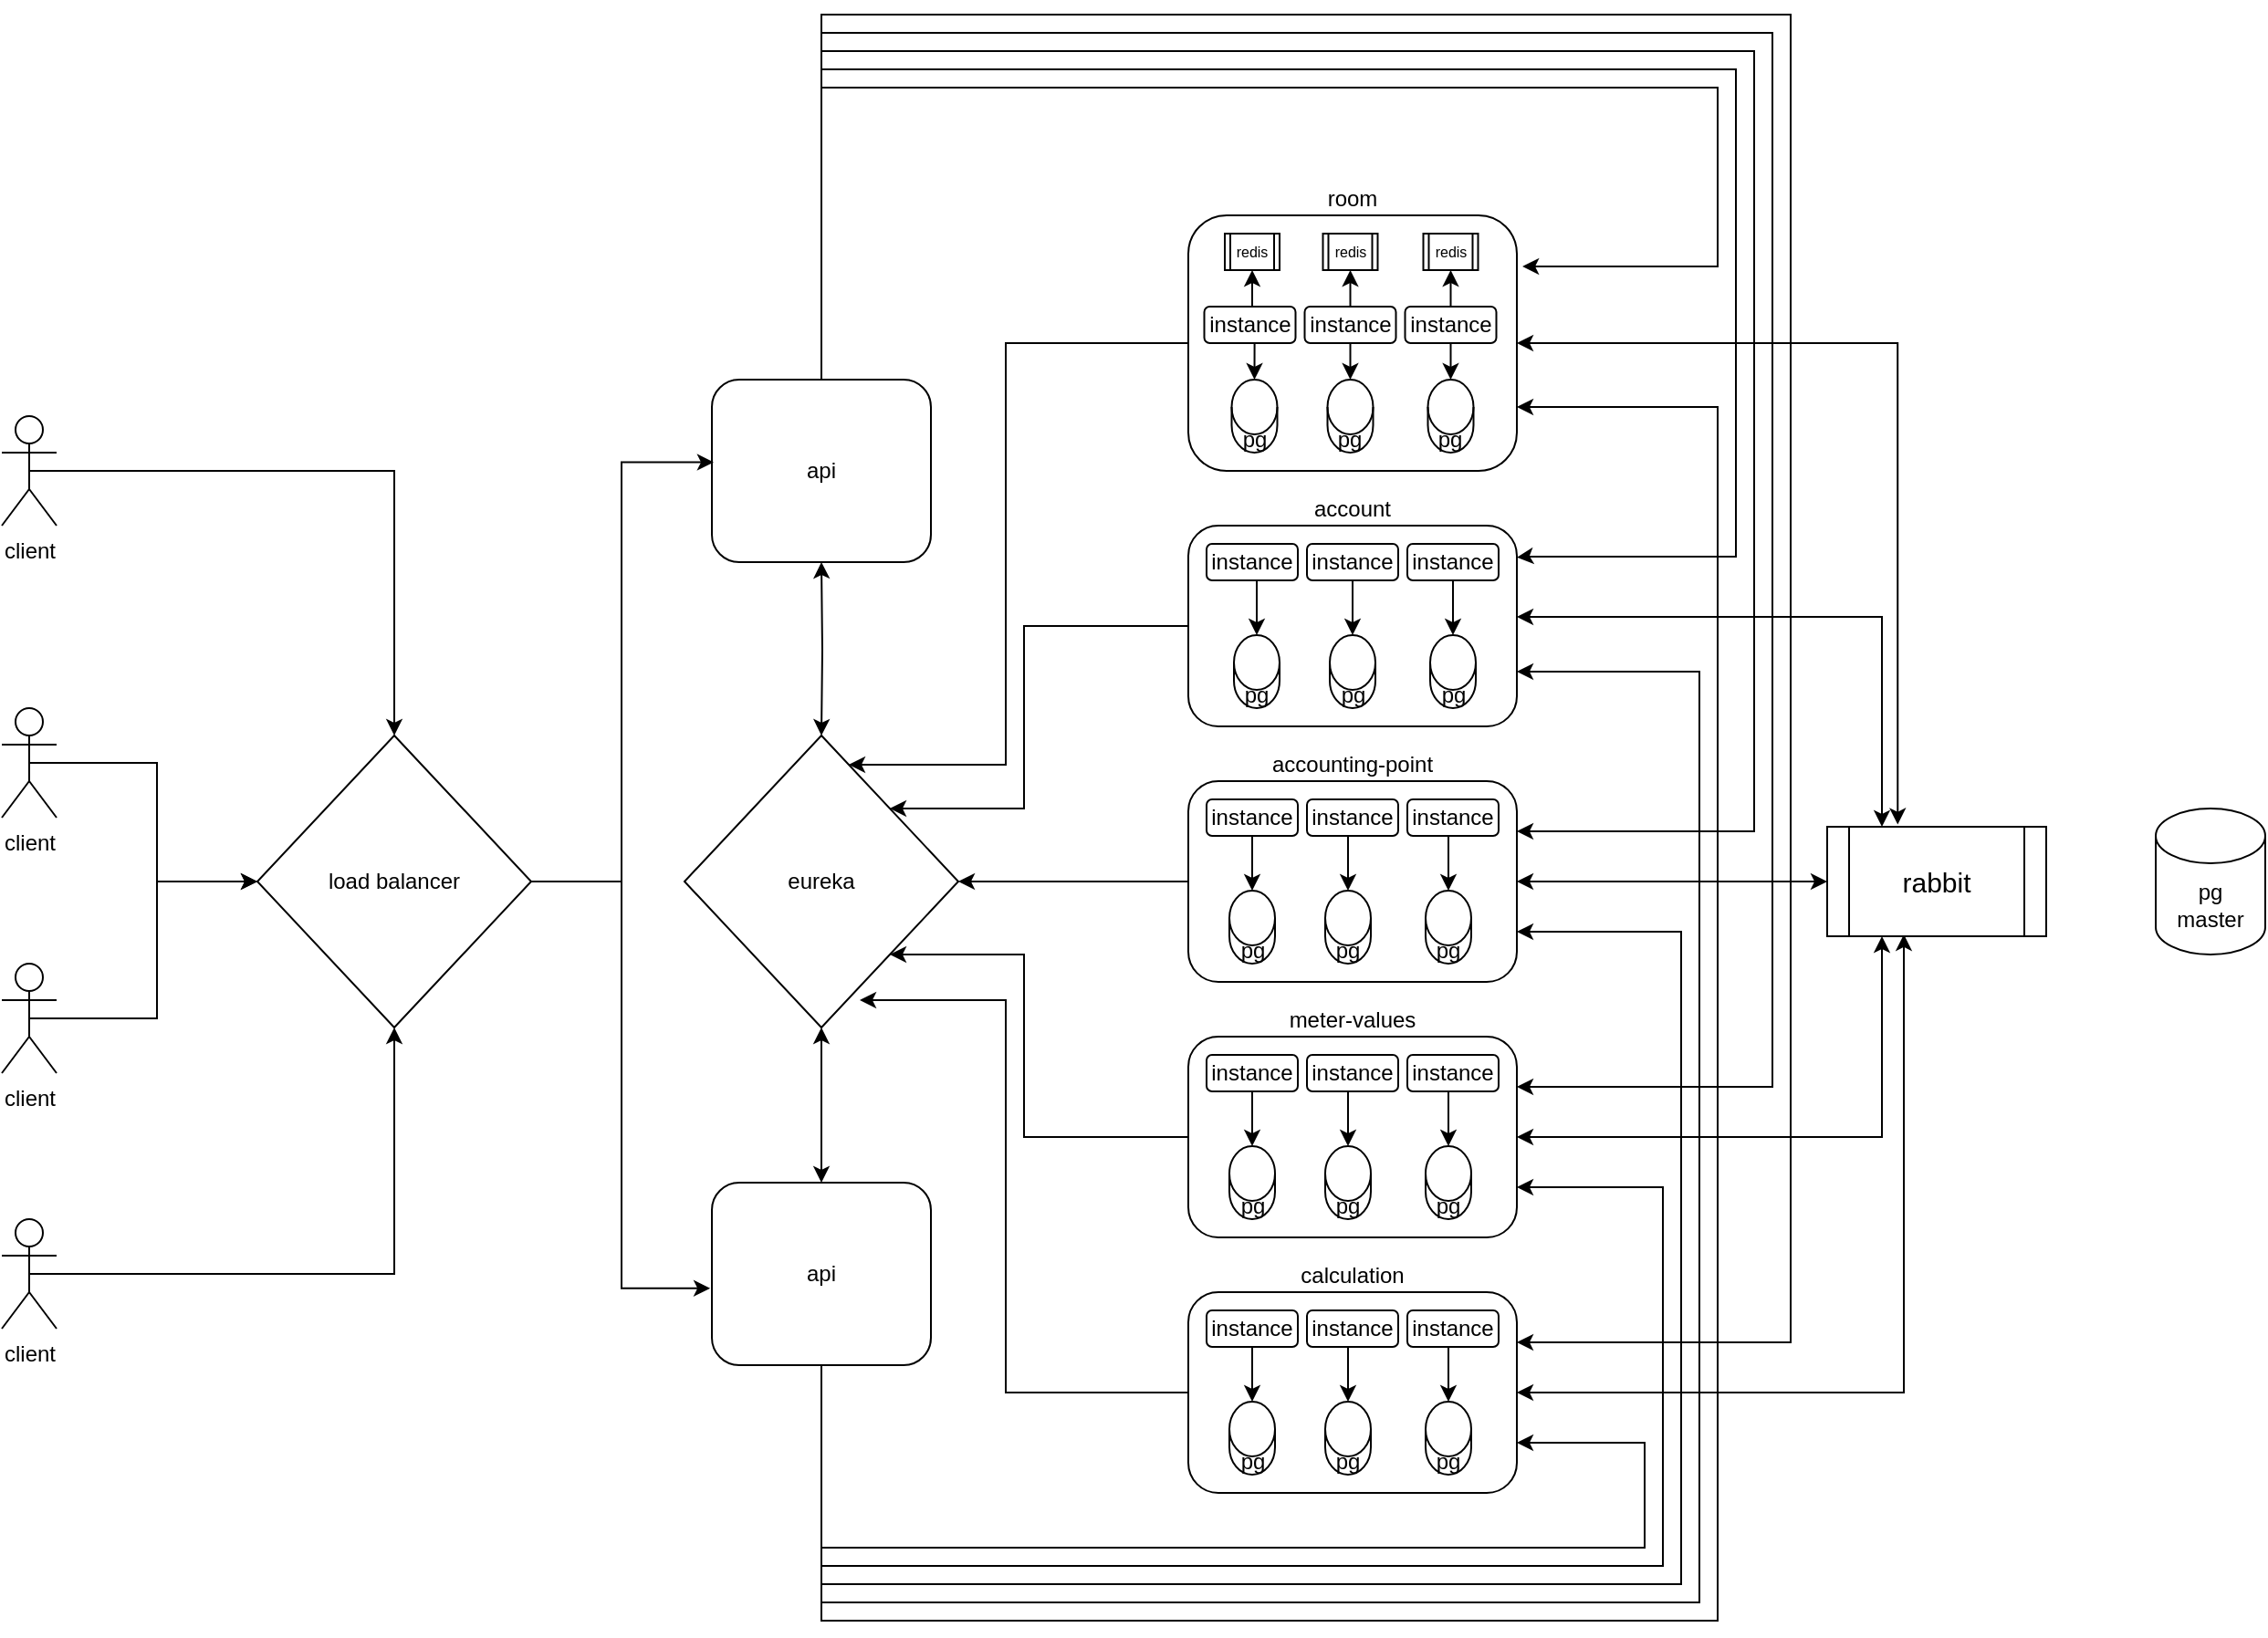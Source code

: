 <mxfile version="14.8.0" type="github">
  <diagram id="BbiA8Y8N8VMHT7lSSjlu" name="Page-1">
    <mxGraphModel dx="1422" dy="753" grid="1" gridSize="10" guides="1" tooltips="1" connect="1" arrows="1" fold="1" page="1" pageScale="1" pageWidth="827" pageHeight="1169" math="0" shadow="0">
      <root>
        <mxCell id="0" />
        <mxCell id="1" parent="0" />
        <mxCell id="I9GEyZ0ykOGTKjr3v0vk-179" style="edgeStyle=orthogonalEdgeStyle;rounded=0;orthogonalLoop=1;jettySize=auto;html=1;entryX=0.322;entryY=-0.02;entryDx=0;entryDy=0;fontSize=15;startArrow=classic;startFill=1;endArrow=classic;endFill=1;entryPerimeter=0;" edge="1" parent="1" target="I9GEyZ0ykOGTKjr3v0vk-178">
          <mxGeometry relative="1" as="geometry">
            <mxPoint x="870" y="200" as="sourcePoint" />
            <Array as="points">
              <mxPoint x="1079" y="200" />
            </Array>
          </mxGeometry>
        </mxCell>
        <mxCell id="I9GEyZ0ykOGTKjr3v0vk-1" value="room" style="rounded=1;whiteSpace=wrap;html=1;labelPosition=center;verticalLabelPosition=top;align=center;verticalAlign=bottom;" vertex="1" parent="1">
          <mxGeometry x="690" y="130" width="180" height="140" as="geometry" />
        </mxCell>
        <mxCell id="I9GEyZ0ykOGTKjr3v0vk-50" style="edgeStyle=orthogonalEdgeStyle;rounded=0;orthogonalLoop=1;jettySize=auto;html=1;exitX=0;exitY=0.5;exitDx=0;exitDy=0;entryX=1;entryY=0;entryDx=0;entryDy=0;startArrow=none;startFill=0;endArrow=classic;endFill=1;" edge="1" parent="1" source="I9GEyZ0ykOGTKjr3v0vk-2" target="I9GEyZ0ykOGTKjr3v0vk-18">
          <mxGeometry relative="1" as="geometry">
            <Array as="points">
              <mxPoint x="600" y="355" />
              <mxPoint x="600" y="455" />
            </Array>
          </mxGeometry>
        </mxCell>
        <mxCell id="I9GEyZ0ykOGTKjr3v0vk-186" style="edgeStyle=orthogonalEdgeStyle;rounded=0;orthogonalLoop=1;jettySize=auto;html=1;entryX=0.25;entryY=0;entryDx=0;entryDy=0;fontSize=15;startArrow=classic;startFill=1;endArrow=classic;endFill=1;" edge="1" parent="1" target="I9GEyZ0ykOGTKjr3v0vk-178">
          <mxGeometry relative="1" as="geometry">
            <mxPoint x="870" y="350" as="sourcePoint" />
            <Array as="points">
              <mxPoint x="1070" y="350" />
            </Array>
          </mxGeometry>
        </mxCell>
        <mxCell id="I9GEyZ0ykOGTKjr3v0vk-2" value="account" style="rounded=1;whiteSpace=wrap;html=1;labelPosition=center;verticalLabelPosition=top;align=center;verticalAlign=bottom;" vertex="1" parent="1">
          <mxGeometry x="690" y="300" width="180" height="110" as="geometry" />
        </mxCell>
        <mxCell id="I9GEyZ0ykOGTKjr3v0vk-52" style="edgeStyle=orthogonalEdgeStyle;rounded=0;orthogonalLoop=1;jettySize=auto;html=1;exitX=0;exitY=0.5;exitDx=0;exitDy=0;entryX=1;entryY=0.5;entryDx=0;entryDy=0;startArrow=none;startFill=0;endArrow=classic;endFill=1;" edge="1" parent="1" source="I9GEyZ0ykOGTKjr3v0vk-3" target="I9GEyZ0ykOGTKjr3v0vk-18">
          <mxGeometry relative="1" as="geometry" />
        </mxCell>
        <mxCell id="I9GEyZ0ykOGTKjr3v0vk-182" style="edgeStyle=orthogonalEdgeStyle;rounded=0;orthogonalLoop=1;jettySize=auto;html=1;exitX=1;exitY=0.5;exitDx=0;exitDy=0;entryX=0;entryY=0.5;entryDx=0;entryDy=0;fontSize=15;startArrow=classic;startFill=1;endArrow=classic;endFill=1;" edge="1" parent="1" source="I9GEyZ0ykOGTKjr3v0vk-3" target="I9GEyZ0ykOGTKjr3v0vk-178">
          <mxGeometry relative="1" as="geometry" />
        </mxCell>
        <mxCell id="I9GEyZ0ykOGTKjr3v0vk-3" value="accounting-point" style="rounded=1;whiteSpace=wrap;html=1;labelPosition=center;verticalLabelPosition=top;align=center;verticalAlign=bottom;" vertex="1" parent="1">
          <mxGeometry x="690" y="440" width="180" height="110" as="geometry" />
        </mxCell>
        <mxCell id="I9GEyZ0ykOGTKjr3v0vk-53" style="edgeStyle=orthogonalEdgeStyle;rounded=0;orthogonalLoop=1;jettySize=auto;html=1;exitX=0;exitY=0.5;exitDx=0;exitDy=0;entryX=1;entryY=1;entryDx=0;entryDy=0;startArrow=none;startFill=0;endArrow=classic;endFill=1;" edge="1" parent="1" source="I9GEyZ0ykOGTKjr3v0vk-4" target="I9GEyZ0ykOGTKjr3v0vk-18">
          <mxGeometry relative="1" as="geometry">
            <Array as="points">
              <mxPoint x="600" y="635" />
              <mxPoint x="600" y="535" />
            </Array>
          </mxGeometry>
        </mxCell>
        <mxCell id="I9GEyZ0ykOGTKjr3v0vk-184" style="edgeStyle=orthogonalEdgeStyle;rounded=0;orthogonalLoop=1;jettySize=auto;html=1;exitX=1;exitY=0.5;exitDx=0;exitDy=0;entryX=0.25;entryY=1;entryDx=0;entryDy=0;fontSize=15;startArrow=classic;startFill=1;endArrow=classic;endFill=1;" edge="1" parent="1" source="I9GEyZ0ykOGTKjr3v0vk-4" target="I9GEyZ0ykOGTKjr3v0vk-178">
          <mxGeometry relative="1" as="geometry" />
        </mxCell>
        <mxCell id="I9GEyZ0ykOGTKjr3v0vk-4" value="meter-values" style="rounded=1;whiteSpace=wrap;html=1;labelPosition=center;verticalLabelPosition=top;align=center;verticalAlign=bottom;" vertex="1" parent="1">
          <mxGeometry x="690" y="580" width="180" height="110" as="geometry" />
        </mxCell>
        <mxCell id="I9GEyZ0ykOGTKjr3v0vk-19" style="edgeStyle=orthogonalEdgeStyle;rounded=0;orthogonalLoop=1;jettySize=auto;html=1;startArrow=classic;startFill=1;" edge="1" parent="1" target="I9GEyZ0ykOGTKjr3v0vk-18">
          <mxGeometry relative="1" as="geometry">
            <mxPoint x="489" y="320" as="sourcePoint" />
          </mxGeometry>
        </mxCell>
        <mxCell id="I9GEyZ0ykOGTKjr3v0vk-68" style="edgeStyle=orthogonalEdgeStyle;rounded=0;orthogonalLoop=1;jettySize=auto;html=1;exitX=0.5;exitY=0;exitDx=0;exitDy=0;entryX=1.017;entryY=0.2;entryDx=0;entryDy=0;startArrow=none;startFill=0;endArrow=classic;endFill=1;entryPerimeter=0;" edge="1" parent="1" source="I9GEyZ0ykOGTKjr3v0vk-7" target="I9GEyZ0ykOGTKjr3v0vk-1">
          <mxGeometry relative="1" as="geometry">
            <Array as="points">
              <mxPoint x="489" y="60" />
              <mxPoint x="980" y="60" />
              <mxPoint x="980" y="158" />
            </Array>
          </mxGeometry>
        </mxCell>
        <mxCell id="I9GEyZ0ykOGTKjr3v0vk-69" style="edgeStyle=orthogonalEdgeStyle;rounded=0;orthogonalLoop=1;jettySize=auto;html=1;exitX=0.5;exitY=0;exitDx=0;exitDy=0;entryX=1;entryY=0.158;entryDx=0;entryDy=0;startArrow=none;startFill=0;endArrow=classic;endFill=1;entryPerimeter=0;" edge="1" parent="1" source="I9GEyZ0ykOGTKjr3v0vk-7" target="I9GEyZ0ykOGTKjr3v0vk-2">
          <mxGeometry relative="1" as="geometry">
            <Array as="points">
              <mxPoint x="489" y="50" />
              <mxPoint x="990" y="50" />
              <mxPoint x="990" y="317" />
              <mxPoint x="874" y="317" />
            </Array>
          </mxGeometry>
        </mxCell>
        <mxCell id="I9GEyZ0ykOGTKjr3v0vk-71" style="edgeStyle=orthogonalEdgeStyle;rounded=0;orthogonalLoop=1;jettySize=auto;html=1;exitX=0.5;exitY=0;exitDx=0;exitDy=0;entryX=1;entryY=0.25;entryDx=0;entryDy=0;startArrow=none;startFill=0;endArrow=classic;endFill=1;" edge="1" parent="1" source="I9GEyZ0ykOGTKjr3v0vk-7" target="I9GEyZ0ykOGTKjr3v0vk-3">
          <mxGeometry relative="1" as="geometry">
            <Array as="points">
              <mxPoint x="489" y="40" />
              <mxPoint x="1000" y="40" />
              <mxPoint x="1000" y="468" />
            </Array>
          </mxGeometry>
        </mxCell>
        <mxCell id="I9GEyZ0ykOGTKjr3v0vk-72" style="edgeStyle=orthogonalEdgeStyle;rounded=0;orthogonalLoop=1;jettySize=auto;html=1;exitX=0.5;exitY=0;exitDx=0;exitDy=0;entryX=1;entryY=0.25;entryDx=0;entryDy=0;startArrow=none;startFill=0;endArrow=classic;endFill=1;" edge="1" parent="1" source="I9GEyZ0ykOGTKjr3v0vk-7" target="I9GEyZ0ykOGTKjr3v0vk-4">
          <mxGeometry relative="1" as="geometry">
            <Array as="points">
              <mxPoint x="489" y="30" />
              <mxPoint x="1010" y="30" />
              <mxPoint x="1010" y="608" />
            </Array>
          </mxGeometry>
        </mxCell>
        <mxCell id="I9GEyZ0ykOGTKjr3v0vk-73" style="edgeStyle=orthogonalEdgeStyle;rounded=0;orthogonalLoop=1;jettySize=auto;html=1;exitX=0.5;exitY=0;exitDx=0;exitDy=0;entryX=1;entryY=0.25;entryDx=0;entryDy=0;startArrow=none;startFill=0;endArrow=classic;endFill=1;" edge="1" parent="1" source="I9GEyZ0ykOGTKjr3v0vk-7" target="I9GEyZ0ykOGTKjr3v0vk-33">
          <mxGeometry relative="1" as="geometry">
            <Array as="points">
              <mxPoint x="489" y="20" />
              <mxPoint x="1020" y="20" />
              <mxPoint x="1020" y="748" />
            </Array>
          </mxGeometry>
        </mxCell>
        <mxCell id="I9GEyZ0ykOGTKjr3v0vk-7" value="api" style="rounded=1;whiteSpace=wrap;html=1;" vertex="1" parent="1">
          <mxGeometry x="429" y="220" width="120" height="100" as="geometry" />
        </mxCell>
        <mxCell id="I9GEyZ0ykOGTKjr3v0vk-15" style="edgeStyle=orthogonalEdgeStyle;rounded=0;orthogonalLoop=1;jettySize=auto;html=1;exitX=1;exitY=0.5;exitDx=0;exitDy=0;entryX=0.008;entryY=0.453;entryDx=0;entryDy=0;entryPerimeter=0;" edge="1" parent="1" source="I9GEyZ0ykOGTKjr3v0vk-12" target="I9GEyZ0ykOGTKjr3v0vk-7">
          <mxGeometry relative="1" as="geometry" />
        </mxCell>
        <mxCell id="I9GEyZ0ykOGTKjr3v0vk-17" style="edgeStyle=orthogonalEdgeStyle;rounded=0;orthogonalLoop=1;jettySize=auto;html=1;exitX=1;exitY=0.5;exitDx=0;exitDy=0;entryX=-0.008;entryY=0.579;entryDx=0;entryDy=0;entryPerimeter=0;" edge="1" parent="1" source="I9GEyZ0ykOGTKjr3v0vk-12" target="I9GEyZ0ykOGTKjr3v0vk-14">
          <mxGeometry relative="1" as="geometry" />
        </mxCell>
        <mxCell id="I9GEyZ0ykOGTKjr3v0vk-12" value="load balancer" style="rhombus;whiteSpace=wrap;html=1;" vertex="1" parent="1">
          <mxGeometry x="180" y="415" width="150" height="160" as="geometry" />
        </mxCell>
        <mxCell id="I9GEyZ0ykOGTKjr3v0vk-21" style="edgeStyle=orthogonalEdgeStyle;rounded=0;orthogonalLoop=1;jettySize=auto;html=1;exitX=0.5;exitY=0;exitDx=0;exitDy=0;entryX=0.5;entryY=1;entryDx=0;entryDy=0;startArrow=classic;startFill=1;" edge="1" parent="1" source="I9GEyZ0ykOGTKjr3v0vk-14" target="I9GEyZ0ykOGTKjr3v0vk-18">
          <mxGeometry relative="1" as="geometry" />
        </mxCell>
        <mxCell id="I9GEyZ0ykOGTKjr3v0vk-63" style="edgeStyle=orthogonalEdgeStyle;rounded=0;orthogonalLoop=1;jettySize=auto;html=1;exitX=0.5;exitY=1;exitDx=0;exitDy=0;entryX=1;entryY=0.75;entryDx=0;entryDy=0;startArrow=none;startFill=0;endArrow=classic;endFill=1;" edge="1" parent="1" source="I9GEyZ0ykOGTKjr3v0vk-14" target="I9GEyZ0ykOGTKjr3v0vk-33">
          <mxGeometry relative="1" as="geometry">
            <Array as="points">
              <mxPoint x="489" y="860" />
              <mxPoint x="940" y="860" />
              <mxPoint x="940" y="803" />
            </Array>
          </mxGeometry>
        </mxCell>
        <mxCell id="I9GEyZ0ykOGTKjr3v0vk-64" style="edgeStyle=orthogonalEdgeStyle;rounded=0;orthogonalLoop=1;jettySize=auto;html=1;exitX=0.5;exitY=1;exitDx=0;exitDy=0;entryX=1;entryY=0.75;entryDx=0;entryDy=0;startArrow=none;startFill=0;endArrow=classic;endFill=1;" edge="1" parent="1" source="I9GEyZ0ykOGTKjr3v0vk-14" target="I9GEyZ0ykOGTKjr3v0vk-4">
          <mxGeometry relative="1" as="geometry">
            <Array as="points">
              <mxPoint x="489" y="870" />
              <mxPoint x="950" y="870" />
              <mxPoint x="950" y="663" />
            </Array>
          </mxGeometry>
        </mxCell>
        <mxCell id="I9GEyZ0ykOGTKjr3v0vk-65" style="edgeStyle=orthogonalEdgeStyle;rounded=0;orthogonalLoop=1;jettySize=auto;html=1;exitX=0.5;exitY=1;exitDx=0;exitDy=0;entryX=1;entryY=0.75;entryDx=0;entryDy=0;startArrow=none;startFill=0;endArrow=classic;endFill=1;" edge="1" parent="1" source="I9GEyZ0ykOGTKjr3v0vk-14" target="I9GEyZ0ykOGTKjr3v0vk-3">
          <mxGeometry relative="1" as="geometry">
            <Array as="points">
              <mxPoint x="489" y="880" />
              <mxPoint x="960" y="880" />
              <mxPoint x="960" y="523" />
            </Array>
          </mxGeometry>
        </mxCell>
        <mxCell id="I9GEyZ0ykOGTKjr3v0vk-66" style="edgeStyle=orthogonalEdgeStyle;rounded=0;orthogonalLoop=1;jettySize=auto;html=1;exitX=0.5;exitY=1;exitDx=0;exitDy=0;startArrow=none;startFill=0;endArrow=classic;endFill=1;" edge="1" parent="1" source="I9GEyZ0ykOGTKjr3v0vk-14">
          <mxGeometry relative="1" as="geometry">
            <mxPoint x="870" y="380" as="targetPoint" />
            <Array as="points">
              <mxPoint x="489" y="890" />
              <mxPoint x="970" y="890" />
              <mxPoint x="970" y="380" />
            </Array>
          </mxGeometry>
        </mxCell>
        <mxCell id="I9GEyZ0ykOGTKjr3v0vk-67" style="edgeStyle=orthogonalEdgeStyle;rounded=0;orthogonalLoop=1;jettySize=auto;html=1;exitX=0.5;exitY=1;exitDx=0;exitDy=0;startArrow=none;startFill=0;endArrow=classic;endFill=1;entryX=1;entryY=0.75;entryDx=0;entryDy=0;" edge="1" parent="1" source="I9GEyZ0ykOGTKjr3v0vk-14" target="I9GEyZ0ykOGTKjr3v0vk-1">
          <mxGeometry relative="1" as="geometry">
            <mxPoint x="870" y="220" as="targetPoint" />
            <Array as="points">
              <mxPoint x="489" y="900" />
              <mxPoint x="980" y="900" />
              <mxPoint x="980" y="235" />
            </Array>
          </mxGeometry>
        </mxCell>
        <mxCell id="I9GEyZ0ykOGTKjr3v0vk-14" value="api" style="rounded=1;whiteSpace=wrap;html=1;" vertex="1" parent="1">
          <mxGeometry x="429" y="660" width="120" height="100" as="geometry" />
        </mxCell>
        <mxCell id="I9GEyZ0ykOGTKjr3v0vk-49" style="edgeStyle=orthogonalEdgeStyle;rounded=0;orthogonalLoop=1;jettySize=auto;html=1;exitX=0.6;exitY=0.1;exitDx=0;exitDy=0;entryX=0;entryY=0.5;entryDx=0;entryDy=0;startArrow=classic;startFill=1;endArrow=none;endFill=0;exitPerimeter=0;" edge="1" parent="1" source="I9GEyZ0ykOGTKjr3v0vk-18" target="I9GEyZ0ykOGTKjr3v0vk-1">
          <mxGeometry relative="1" as="geometry">
            <Array as="points">
              <mxPoint x="590" y="431" />
              <mxPoint x="590" y="200" />
            </Array>
          </mxGeometry>
        </mxCell>
        <mxCell id="I9GEyZ0ykOGTKjr3v0vk-18" value="eureka" style="rhombus;whiteSpace=wrap;html=1;" vertex="1" parent="1">
          <mxGeometry x="414" y="415" width="150" height="160" as="geometry" />
        </mxCell>
        <mxCell id="I9GEyZ0ykOGTKjr3v0vk-32" style="edgeStyle=orthogonalEdgeStyle;rounded=0;orthogonalLoop=1;jettySize=auto;html=1;exitX=0.5;exitY=0.5;exitDx=0;exitDy=0;exitPerimeter=0;entryX=0.5;entryY=0;entryDx=0;entryDy=0;" edge="1" parent="1" source="I9GEyZ0ykOGTKjr3v0vk-22" target="I9GEyZ0ykOGTKjr3v0vk-12">
          <mxGeometry relative="1" as="geometry" />
        </mxCell>
        <mxCell id="I9GEyZ0ykOGTKjr3v0vk-22" value="client" style="shape=umlActor;verticalLabelPosition=bottom;verticalAlign=top;html=1;outlineConnect=0;" vertex="1" parent="1">
          <mxGeometry x="40" y="240" width="30" height="60" as="geometry" />
        </mxCell>
        <mxCell id="I9GEyZ0ykOGTKjr3v0vk-27" style="edgeStyle=orthogonalEdgeStyle;rounded=0;orthogonalLoop=1;jettySize=auto;html=1;exitX=0.5;exitY=0.5;exitDx=0;exitDy=0;exitPerimeter=0;entryX=0;entryY=0.5;entryDx=0;entryDy=0;" edge="1" parent="1" source="I9GEyZ0ykOGTKjr3v0vk-23" target="I9GEyZ0ykOGTKjr3v0vk-12">
          <mxGeometry relative="1" as="geometry" />
        </mxCell>
        <mxCell id="I9GEyZ0ykOGTKjr3v0vk-23" value="client" style="shape=umlActor;verticalLabelPosition=bottom;verticalAlign=top;html=1;outlineConnect=0;" vertex="1" parent="1">
          <mxGeometry x="40" y="400" width="30" height="60" as="geometry" />
        </mxCell>
        <mxCell id="I9GEyZ0ykOGTKjr3v0vk-29" style="edgeStyle=orthogonalEdgeStyle;rounded=0;orthogonalLoop=1;jettySize=auto;html=1;exitX=0.5;exitY=0.5;exitDx=0;exitDy=0;exitPerimeter=0;" edge="1" parent="1" source="I9GEyZ0ykOGTKjr3v0vk-24" target="I9GEyZ0ykOGTKjr3v0vk-12">
          <mxGeometry relative="1" as="geometry" />
        </mxCell>
        <mxCell id="I9GEyZ0ykOGTKjr3v0vk-24" value="client" style="shape=umlActor;verticalLabelPosition=bottom;verticalAlign=top;html=1;outlineConnect=0;" vertex="1" parent="1">
          <mxGeometry x="40" y="540" width="30" height="60" as="geometry" />
        </mxCell>
        <mxCell id="I9GEyZ0ykOGTKjr3v0vk-31" style="edgeStyle=orthogonalEdgeStyle;rounded=0;orthogonalLoop=1;jettySize=auto;html=1;exitX=0.5;exitY=0.5;exitDx=0;exitDy=0;exitPerimeter=0;entryX=0.5;entryY=1;entryDx=0;entryDy=0;" edge="1" parent="1" source="I9GEyZ0ykOGTKjr3v0vk-25" target="I9GEyZ0ykOGTKjr3v0vk-12">
          <mxGeometry relative="1" as="geometry" />
        </mxCell>
        <mxCell id="I9GEyZ0ykOGTKjr3v0vk-25" value="client" style="shape=umlActor;verticalLabelPosition=bottom;verticalAlign=top;html=1;outlineConnect=0;" vertex="1" parent="1">
          <mxGeometry x="40" y="680" width="30" height="60" as="geometry" />
        </mxCell>
        <mxCell id="I9GEyZ0ykOGTKjr3v0vk-56" style="edgeStyle=orthogonalEdgeStyle;rounded=0;orthogonalLoop=1;jettySize=auto;html=1;exitX=0;exitY=0.5;exitDx=0;exitDy=0;entryX=0.64;entryY=0.906;entryDx=0;entryDy=0;startArrow=none;startFill=0;endArrow=classic;endFill=1;entryPerimeter=0;" edge="1" parent="1" source="I9GEyZ0ykOGTKjr3v0vk-33" target="I9GEyZ0ykOGTKjr3v0vk-18">
          <mxGeometry relative="1" as="geometry">
            <Array as="points">
              <mxPoint x="590" y="775" />
              <mxPoint x="590" y="560" />
            </Array>
          </mxGeometry>
        </mxCell>
        <mxCell id="I9GEyZ0ykOGTKjr3v0vk-188" style="edgeStyle=orthogonalEdgeStyle;rounded=0;orthogonalLoop=1;jettySize=auto;html=1;exitX=1;exitY=0.5;exitDx=0;exitDy=0;fontSize=15;startArrow=classic;startFill=1;endArrow=classic;endFill=1;entryX=0.35;entryY=0.983;entryDx=0;entryDy=0;entryPerimeter=0;" edge="1" parent="1" source="I9GEyZ0ykOGTKjr3v0vk-33" target="I9GEyZ0ykOGTKjr3v0vk-178">
          <mxGeometry relative="1" as="geometry">
            <mxPoint x="1100" y="526" as="targetPoint" />
          </mxGeometry>
        </mxCell>
        <mxCell id="I9GEyZ0ykOGTKjr3v0vk-33" value="calculation" style="rounded=1;whiteSpace=wrap;html=1;labelPosition=center;verticalLabelPosition=top;align=center;verticalAlign=bottom;" vertex="1" parent="1">
          <mxGeometry x="690" y="720" width="180" height="110" as="geometry" />
        </mxCell>
        <mxCell id="I9GEyZ0ykOGTKjr3v0vk-150" style="edgeStyle=orthogonalEdgeStyle;rounded=0;orthogonalLoop=1;jettySize=auto;html=1;exitX=0.5;exitY=1;exitDx=0;exitDy=0;entryX=0.5;entryY=0;entryDx=0;entryDy=0;entryPerimeter=0;startArrow=none;startFill=0;endArrow=classic;endFill=1;" edge="1" parent="1" source="I9GEyZ0ykOGTKjr3v0vk-74" target="I9GEyZ0ykOGTKjr3v0vk-124">
          <mxGeometry relative="1" as="geometry" />
        </mxCell>
        <mxCell id="I9GEyZ0ykOGTKjr3v0vk-174" style="edgeStyle=orthogonalEdgeStyle;rounded=0;orthogonalLoop=1;jettySize=auto;html=1;exitX=0.5;exitY=0;exitDx=0;exitDy=0;entryX=0.5;entryY=1;entryDx=0;entryDy=0;fontSize=8;startArrow=none;startFill=0;endArrow=classic;endFill=1;" edge="1" parent="1" source="I9GEyZ0ykOGTKjr3v0vk-74" target="I9GEyZ0ykOGTKjr3v0vk-169">
          <mxGeometry relative="1" as="geometry" />
        </mxCell>
        <mxCell id="I9GEyZ0ykOGTKjr3v0vk-74" value="instance" style="rounded=1;whiteSpace=wrap;html=1;" vertex="1" parent="1">
          <mxGeometry x="698.75" y="180" width="50" height="20" as="geometry" />
        </mxCell>
        <mxCell id="I9GEyZ0ykOGTKjr3v0vk-151" style="edgeStyle=orthogonalEdgeStyle;rounded=0;orthogonalLoop=1;jettySize=auto;html=1;exitX=0.5;exitY=1;exitDx=0;exitDy=0;entryX=0.5;entryY=0;entryDx=0;entryDy=0;entryPerimeter=0;startArrow=none;startFill=0;endArrow=classic;endFill=1;" edge="1" parent="1" source="I9GEyZ0ykOGTKjr3v0vk-75" target="I9GEyZ0ykOGTKjr3v0vk-125">
          <mxGeometry relative="1" as="geometry" />
        </mxCell>
        <mxCell id="I9GEyZ0ykOGTKjr3v0vk-175" style="edgeStyle=orthogonalEdgeStyle;rounded=0;orthogonalLoop=1;jettySize=auto;html=1;exitX=0.5;exitY=0;exitDx=0;exitDy=0;entryX=0.5;entryY=1;entryDx=0;entryDy=0;fontSize=8;startArrow=none;startFill=0;endArrow=classic;endFill=1;" edge="1" parent="1" source="I9GEyZ0ykOGTKjr3v0vk-75" target="I9GEyZ0ykOGTKjr3v0vk-172">
          <mxGeometry relative="1" as="geometry" />
        </mxCell>
        <mxCell id="I9GEyZ0ykOGTKjr3v0vk-75" value="instance" style="rounded=1;whiteSpace=wrap;html=1;" vertex="1" parent="1">
          <mxGeometry x="753.75" y="180" width="50" height="20" as="geometry" />
        </mxCell>
        <mxCell id="I9GEyZ0ykOGTKjr3v0vk-152" style="edgeStyle=orthogonalEdgeStyle;rounded=0;orthogonalLoop=1;jettySize=auto;html=1;exitX=0.5;exitY=1;exitDx=0;exitDy=0;entryX=0.5;entryY=0;entryDx=0;entryDy=0;entryPerimeter=0;startArrow=none;startFill=0;endArrow=classic;endFill=1;" edge="1" parent="1" source="I9GEyZ0ykOGTKjr3v0vk-76" target="I9GEyZ0ykOGTKjr3v0vk-126">
          <mxGeometry relative="1" as="geometry" />
        </mxCell>
        <mxCell id="I9GEyZ0ykOGTKjr3v0vk-176" style="edgeStyle=orthogonalEdgeStyle;rounded=0;orthogonalLoop=1;jettySize=auto;html=1;exitX=0.5;exitY=0;exitDx=0;exitDy=0;entryX=0.5;entryY=1;entryDx=0;entryDy=0;fontSize=8;startArrow=none;startFill=0;endArrow=classic;endFill=1;" edge="1" parent="1" source="I9GEyZ0ykOGTKjr3v0vk-76" target="I9GEyZ0ykOGTKjr3v0vk-173">
          <mxGeometry relative="1" as="geometry" />
        </mxCell>
        <mxCell id="I9GEyZ0ykOGTKjr3v0vk-76" value="instance" style="rounded=1;whiteSpace=wrap;html=1;" vertex="1" parent="1">
          <mxGeometry x="808.75" y="180" width="50" height="20" as="geometry" />
        </mxCell>
        <mxCell id="I9GEyZ0ykOGTKjr3v0vk-115" style="edgeStyle=orthogonalEdgeStyle;rounded=0;orthogonalLoop=1;jettySize=auto;html=1;exitX=0.5;exitY=1;exitDx=0;exitDy=0;entryX=0.5;entryY=0;entryDx=0;entryDy=0;entryPerimeter=0;startArrow=none;startFill=0;endArrow=classic;endFill=1;" edge="1" parent="1" source="I9GEyZ0ykOGTKjr3v0vk-80" target="I9GEyZ0ykOGTKjr3v0vk-111">
          <mxGeometry relative="1" as="geometry" />
        </mxCell>
        <mxCell id="I9GEyZ0ykOGTKjr3v0vk-80" value="instance" style="rounded=1;whiteSpace=wrap;html=1;" vertex="1" parent="1">
          <mxGeometry x="700" y="310" width="50" height="20" as="geometry" />
        </mxCell>
        <mxCell id="I9GEyZ0ykOGTKjr3v0vk-117" style="edgeStyle=orthogonalEdgeStyle;rounded=0;orthogonalLoop=1;jettySize=auto;html=1;exitX=0.5;exitY=1;exitDx=0;exitDy=0;entryX=0.5;entryY=0;entryDx=0;entryDy=0;entryPerimeter=0;startArrow=none;startFill=0;endArrow=classic;endFill=1;" edge="1" parent="1" source="I9GEyZ0ykOGTKjr3v0vk-81" target="I9GEyZ0ykOGTKjr3v0vk-112">
          <mxGeometry relative="1" as="geometry" />
        </mxCell>
        <mxCell id="I9GEyZ0ykOGTKjr3v0vk-81" value="instance" style="rounded=1;whiteSpace=wrap;html=1;" vertex="1" parent="1">
          <mxGeometry x="755" y="310" width="50" height="20" as="geometry" />
        </mxCell>
        <mxCell id="I9GEyZ0ykOGTKjr3v0vk-116" style="edgeStyle=orthogonalEdgeStyle;rounded=0;orthogonalLoop=1;jettySize=auto;html=1;exitX=0.5;exitY=1;exitDx=0;exitDy=0;entryX=0.5;entryY=0;entryDx=0;entryDy=0;entryPerimeter=0;startArrow=none;startFill=0;endArrow=classic;endFill=1;" edge="1" parent="1" source="I9GEyZ0ykOGTKjr3v0vk-82" target="I9GEyZ0ykOGTKjr3v0vk-113">
          <mxGeometry relative="1" as="geometry" />
        </mxCell>
        <mxCell id="I9GEyZ0ykOGTKjr3v0vk-82" value="instance" style="rounded=1;whiteSpace=wrap;html=1;" vertex="1" parent="1">
          <mxGeometry x="810" y="310" width="50" height="20" as="geometry" />
        </mxCell>
        <mxCell id="I9GEyZ0ykOGTKjr3v0vk-137" style="edgeStyle=orthogonalEdgeStyle;rounded=0;orthogonalLoop=1;jettySize=auto;html=1;exitX=0.5;exitY=1;exitDx=0;exitDy=0;entryX=0.5;entryY=0;entryDx=0;entryDy=0;entryPerimeter=0;startArrow=none;startFill=0;endArrow=classic;endFill=1;" edge="1" parent="1" source="I9GEyZ0ykOGTKjr3v0vk-92" target="I9GEyZ0ykOGTKjr3v0vk-127">
          <mxGeometry relative="1" as="geometry" />
        </mxCell>
        <mxCell id="I9GEyZ0ykOGTKjr3v0vk-92" value="instance" style="rounded=1;whiteSpace=wrap;html=1;" vertex="1" parent="1">
          <mxGeometry x="700" y="450" width="50" height="20" as="geometry" />
        </mxCell>
        <mxCell id="I9GEyZ0ykOGTKjr3v0vk-138" style="edgeStyle=orthogonalEdgeStyle;rounded=0;orthogonalLoop=1;jettySize=auto;html=1;exitX=0.5;exitY=1;exitDx=0;exitDy=0;entryX=0.5;entryY=0;entryDx=0;entryDy=0;entryPerimeter=0;startArrow=none;startFill=0;endArrow=classic;endFill=1;" edge="1" parent="1" source="I9GEyZ0ykOGTKjr3v0vk-93" target="I9GEyZ0ykOGTKjr3v0vk-128">
          <mxGeometry relative="1" as="geometry" />
        </mxCell>
        <mxCell id="I9GEyZ0ykOGTKjr3v0vk-93" value="instance" style="rounded=1;whiteSpace=wrap;html=1;" vertex="1" parent="1">
          <mxGeometry x="755" y="450" width="50" height="20" as="geometry" />
        </mxCell>
        <mxCell id="I9GEyZ0ykOGTKjr3v0vk-139" style="edgeStyle=orthogonalEdgeStyle;rounded=0;orthogonalLoop=1;jettySize=auto;html=1;exitX=0.5;exitY=1;exitDx=0;exitDy=0;entryX=0.5;entryY=0;entryDx=0;entryDy=0;entryPerimeter=0;startArrow=none;startFill=0;endArrow=classic;endFill=1;" edge="1" parent="1" source="I9GEyZ0ykOGTKjr3v0vk-94" target="I9GEyZ0ykOGTKjr3v0vk-129">
          <mxGeometry relative="1" as="geometry" />
        </mxCell>
        <mxCell id="I9GEyZ0ykOGTKjr3v0vk-94" value="instance" style="rounded=1;whiteSpace=wrap;html=1;" vertex="1" parent="1">
          <mxGeometry x="810" y="450" width="50" height="20" as="geometry" />
        </mxCell>
        <mxCell id="I9GEyZ0ykOGTKjr3v0vk-143" style="edgeStyle=orthogonalEdgeStyle;rounded=0;orthogonalLoop=1;jettySize=auto;html=1;exitX=0.5;exitY=1;exitDx=0;exitDy=0;entryX=0.5;entryY=0;entryDx=0;entryDy=0;entryPerimeter=0;startArrow=none;startFill=0;endArrow=classic;endFill=1;" edge="1" parent="1" source="I9GEyZ0ykOGTKjr3v0vk-98" target="I9GEyZ0ykOGTKjr3v0vk-130">
          <mxGeometry relative="1" as="geometry" />
        </mxCell>
        <mxCell id="I9GEyZ0ykOGTKjr3v0vk-98" value="instance" style="rounded=1;whiteSpace=wrap;html=1;" vertex="1" parent="1">
          <mxGeometry x="700" y="590" width="50" height="20" as="geometry" />
        </mxCell>
        <mxCell id="I9GEyZ0ykOGTKjr3v0vk-144" style="edgeStyle=orthogonalEdgeStyle;rounded=0;orthogonalLoop=1;jettySize=auto;html=1;exitX=0.5;exitY=1;exitDx=0;exitDy=0;entryX=0.5;entryY=0;entryDx=0;entryDy=0;entryPerimeter=0;startArrow=none;startFill=0;endArrow=classic;endFill=1;" edge="1" parent="1" source="I9GEyZ0ykOGTKjr3v0vk-99" target="I9GEyZ0ykOGTKjr3v0vk-131">
          <mxGeometry relative="1" as="geometry" />
        </mxCell>
        <mxCell id="I9GEyZ0ykOGTKjr3v0vk-99" value="instance" style="rounded=1;whiteSpace=wrap;html=1;" vertex="1" parent="1">
          <mxGeometry x="755" y="590" width="50" height="20" as="geometry" />
        </mxCell>
        <mxCell id="I9GEyZ0ykOGTKjr3v0vk-145" style="edgeStyle=orthogonalEdgeStyle;rounded=0;orthogonalLoop=1;jettySize=auto;html=1;exitX=0.5;exitY=1;exitDx=0;exitDy=0;entryX=0.5;entryY=0;entryDx=0;entryDy=0;entryPerimeter=0;startArrow=none;startFill=0;endArrow=classic;endFill=1;" edge="1" parent="1" source="I9GEyZ0ykOGTKjr3v0vk-100" target="I9GEyZ0ykOGTKjr3v0vk-132">
          <mxGeometry relative="1" as="geometry" />
        </mxCell>
        <mxCell id="I9GEyZ0ykOGTKjr3v0vk-100" value="instance" style="rounded=1;whiteSpace=wrap;html=1;" vertex="1" parent="1">
          <mxGeometry x="810" y="590" width="50" height="20" as="geometry" />
        </mxCell>
        <mxCell id="I9GEyZ0ykOGTKjr3v0vk-156" style="edgeStyle=orthogonalEdgeStyle;rounded=0;orthogonalLoop=1;jettySize=auto;html=1;exitX=0.5;exitY=1;exitDx=0;exitDy=0;entryX=0.5;entryY=0;entryDx=0;entryDy=0;entryPerimeter=0;startArrow=none;startFill=0;endArrow=classic;endFill=1;" edge="1" parent="1" source="I9GEyZ0ykOGTKjr3v0vk-104" target="I9GEyZ0ykOGTKjr3v0vk-133">
          <mxGeometry relative="1" as="geometry" />
        </mxCell>
        <mxCell id="I9GEyZ0ykOGTKjr3v0vk-104" value="instance" style="rounded=1;whiteSpace=wrap;html=1;" vertex="1" parent="1">
          <mxGeometry x="700" y="730" width="50" height="20" as="geometry" />
        </mxCell>
        <mxCell id="I9GEyZ0ykOGTKjr3v0vk-157" style="edgeStyle=orthogonalEdgeStyle;rounded=0;orthogonalLoop=1;jettySize=auto;html=1;exitX=0.5;exitY=1;exitDx=0;exitDy=0;entryX=0.5;entryY=0;entryDx=0;entryDy=0;entryPerimeter=0;startArrow=none;startFill=0;endArrow=classic;endFill=1;" edge="1" parent="1" source="I9GEyZ0ykOGTKjr3v0vk-105" target="I9GEyZ0ykOGTKjr3v0vk-134">
          <mxGeometry relative="1" as="geometry" />
        </mxCell>
        <mxCell id="I9GEyZ0ykOGTKjr3v0vk-105" value="instance" style="rounded=1;whiteSpace=wrap;html=1;" vertex="1" parent="1">
          <mxGeometry x="755" y="730" width="50" height="20" as="geometry" />
        </mxCell>
        <mxCell id="I9GEyZ0ykOGTKjr3v0vk-158" style="edgeStyle=orthogonalEdgeStyle;rounded=0;orthogonalLoop=1;jettySize=auto;html=1;exitX=0.5;exitY=1;exitDx=0;exitDy=0;entryX=0.5;entryY=0;entryDx=0;entryDy=0;entryPerimeter=0;startArrow=none;startFill=0;endArrow=classic;endFill=1;" edge="1" parent="1" source="I9GEyZ0ykOGTKjr3v0vk-106" target="I9GEyZ0ykOGTKjr3v0vk-135">
          <mxGeometry relative="1" as="geometry" />
        </mxCell>
        <mxCell id="I9GEyZ0ykOGTKjr3v0vk-106" value="instance" style="rounded=1;whiteSpace=wrap;html=1;" vertex="1" parent="1">
          <mxGeometry x="810" y="730" width="50" height="20" as="geometry" />
        </mxCell>
        <mxCell id="I9GEyZ0ykOGTKjr3v0vk-110" value="pg&lt;br&gt;master" style="shape=cylinder3;whiteSpace=wrap;html=1;boundedLbl=1;backgroundOutline=1;size=15;" vertex="1" parent="1">
          <mxGeometry x="1220" y="455" width="60" height="80" as="geometry" />
        </mxCell>
        <mxCell id="I9GEyZ0ykOGTKjr3v0vk-111" value="pg" style="shape=cylinder3;whiteSpace=wrap;html=1;boundedLbl=1;backgroundOutline=1;size=15;" vertex="1" parent="1">
          <mxGeometry x="715" y="360" width="25" height="40" as="geometry" />
        </mxCell>
        <mxCell id="I9GEyZ0ykOGTKjr3v0vk-112" value="pg" style="shape=cylinder3;whiteSpace=wrap;html=1;boundedLbl=1;backgroundOutline=1;size=15;" vertex="1" parent="1">
          <mxGeometry x="767.5" y="360" width="25" height="40" as="geometry" />
        </mxCell>
        <mxCell id="I9GEyZ0ykOGTKjr3v0vk-113" value="pg" style="shape=cylinder3;whiteSpace=wrap;html=1;boundedLbl=1;backgroundOutline=1;size=15;" vertex="1" parent="1">
          <mxGeometry x="822.5" y="360" width="25" height="40" as="geometry" />
        </mxCell>
        <mxCell id="I9GEyZ0ykOGTKjr3v0vk-124" value="pg" style="shape=cylinder3;whiteSpace=wrap;html=1;boundedLbl=1;backgroundOutline=1;size=15;" vertex="1" parent="1">
          <mxGeometry x="713.75" y="220" width="25" height="40" as="geometry" />
        </mxCell>
        <mxCell id="I9GEyZ0ykOGTKjr3v0vk-125" value="pg" style="shape=cylinder3;whiteSpace=wrap;html=1;boundedLbl=1;backgroundOutline=1;size=15;" vertex="1" parent="1">
          <mxGeometry x="766.25" y="220" width="25" height="40" as="geometry" />
        </mxCell>
        <mxCell id="I9GEyZ0ykOGTKjr3v0vk-126" value="pg" style="shape=cylinder3;whiteSpace=wrap;html=1;boundedLbl=1;backgroundOutline=1;size=15;" vertex="1" parent="1">
          <mxGeometry x="821.25" y="220" width="25" height="40" as="geometry" />
        </mxCell>
        <mxCell id="I9GEyZ0ykOGTKjr3v0vk-127" value="pg" style="shape=cylinder3;whiteSpace=wrap;html=1;boundedLbl=1;backgroundOutline=1;size=15;" vertex="1" parent="1">
          <mxGeometry x="712.5" y="500" width="25" height="40" as="geometry" />
        </mxCell>
        <mxCell id="I9GEyZ0ykOGTKjr3v0vk-128" value="pg" style="shape=cylinder3;whiteSpace=wrap;html=1;boundedLbl=1;backgroundOutline=1;size=15;" vertex="1" parent="1">
          <mxGeometry x="765" y="500" width="25" height="40" as="geometry" />
        </mxCell>
        <mxCell id="I9GEyZ0ykOGTKjr3v0vk-129" value="pg" style="shape=cylinder3;whiteSpace=wrap;html=1;boundedLbl=1;backgroundOutline=1;size=15;" vertex="1" parent="1">
          <mxGeometry x="820" y="500" width="25" height="40" as="geometry" />
        </mxCell>
        <mxCell id="I9GEyZ0ykOGTKjr3v0vk-130" value="pg" style="shape=cylinder3;whiteSpace=wrap;html=1;boundedLbl=1;backgroundOutline=1;size=15;" vertex="1" parent="1">
          <mxGeometry x="712.5" y="640" width="25" height="40" as="geometry" />
        </mxCell>
        <mxCell id="I9GEyZ0ykOGTKjr3v0vk-131" value="pg" style="shape=cylinder3;whiteSpace=wrap;html=1;boundedLbl=1;backgroundOutline=1;size=15;" vertex="1" parent="1">
          <mxGeometry x="765" y="640" width="25" height="40" as="geometry" />
        </mxCell>
        <mxCell id="I9GEyZ0ykOGTKjr3v0vk-132" value="pg" style="shape=cylinder3;whiteSpace=wrap;html=1;boundedLbl=1;backgroundOutline=1;size=15;" vertex="1" parent="1">
          <mxGeometry x="820" y="640" width="25" height="40" as="geometry" />
        </mxCell>
        <mxCell id="I9GEyZ0ykOGTKjr3v0vk-133" value="pg" style="shape=cylinder3;whiteSpace=wrap;html=1;boundedLbl=1;backgroundOutline=1;size=15;" vertex="1" parent="1">
          <mxGeometry x="712.5" y="780" width="25" height="40" as="geometry" />
        </mxCell>
        <mxCell id="I9GEyZ0ykOGTKjr3v0vk-134" value="pg" style="shape=cylinder3;whiteSpace=wrap;html=1;boundedLbl=1;backgroundOutline=1;size=15;" vertex="1" parent="1">
          <mxGeometry x="765" y="780" width="25" height="40" as="geometry" />
        </mxCell>
        <mxCell id="I9GEyZ0ykOGTKjr3v0vk-135" value="pg" style="shape=cylinder3;whiteSpace=wrap;html=1;boundedLbl=1;backgroundOutline=1;size=15;" vertex="1" parent="1">
          <mxGeometry x="820" y="780" width="25" height="40" as="geometry" />
        </mxCell>
        <mxCell id="I9GEyZ0ykOGTKjr3v0vk-169" value="redis" style="shape=process;whiteSpace=wrap;html=1;backgroundOutline=1;fontSize=8;" vertex="1" parent="1">
          <mxGeometry x="710" y="140" width="30" height="20" as="geometry" />
        </mxCell>
        <mxCell id="I9GEyZ0ykOGTKjr3v0vk-172" value="redis" style="shape=process;whiteSpace=wrap;html=1;backgroundOutline=1;fontSize=8;" vertex="1" parent="1">
          <mxGeometry x="763.75" y="140" width="30" height="20" as="geometry" />
        </mxCell>
        <mxCell id="I9GEyZ0ykOGTKjr3v0vk-173" value="redis" style="shape=process;whiteSpace=wrap;html=1;backgroundOutline=1;fontSize=8;" vertex="1" parent="1">
          <mxGeometry x="818.75" y="140" width="30" height="20" as="geometry" />
        </mxCell>
        <mxCell id="I9GEyZ0ykOGTKjr3v0vk-178" value="rabbit" style="shape=process;whiteSpace=wrap;html=1;backgroundOutline=1;fontSize=15;" vertex="1" parent="1">
          <mxGeometry x="1040" y="465" width="120" height="60" as="geometry" />
        </mxCell>
      </root>
    </mxGraphModel>
  </diagram>
</mxfile>
